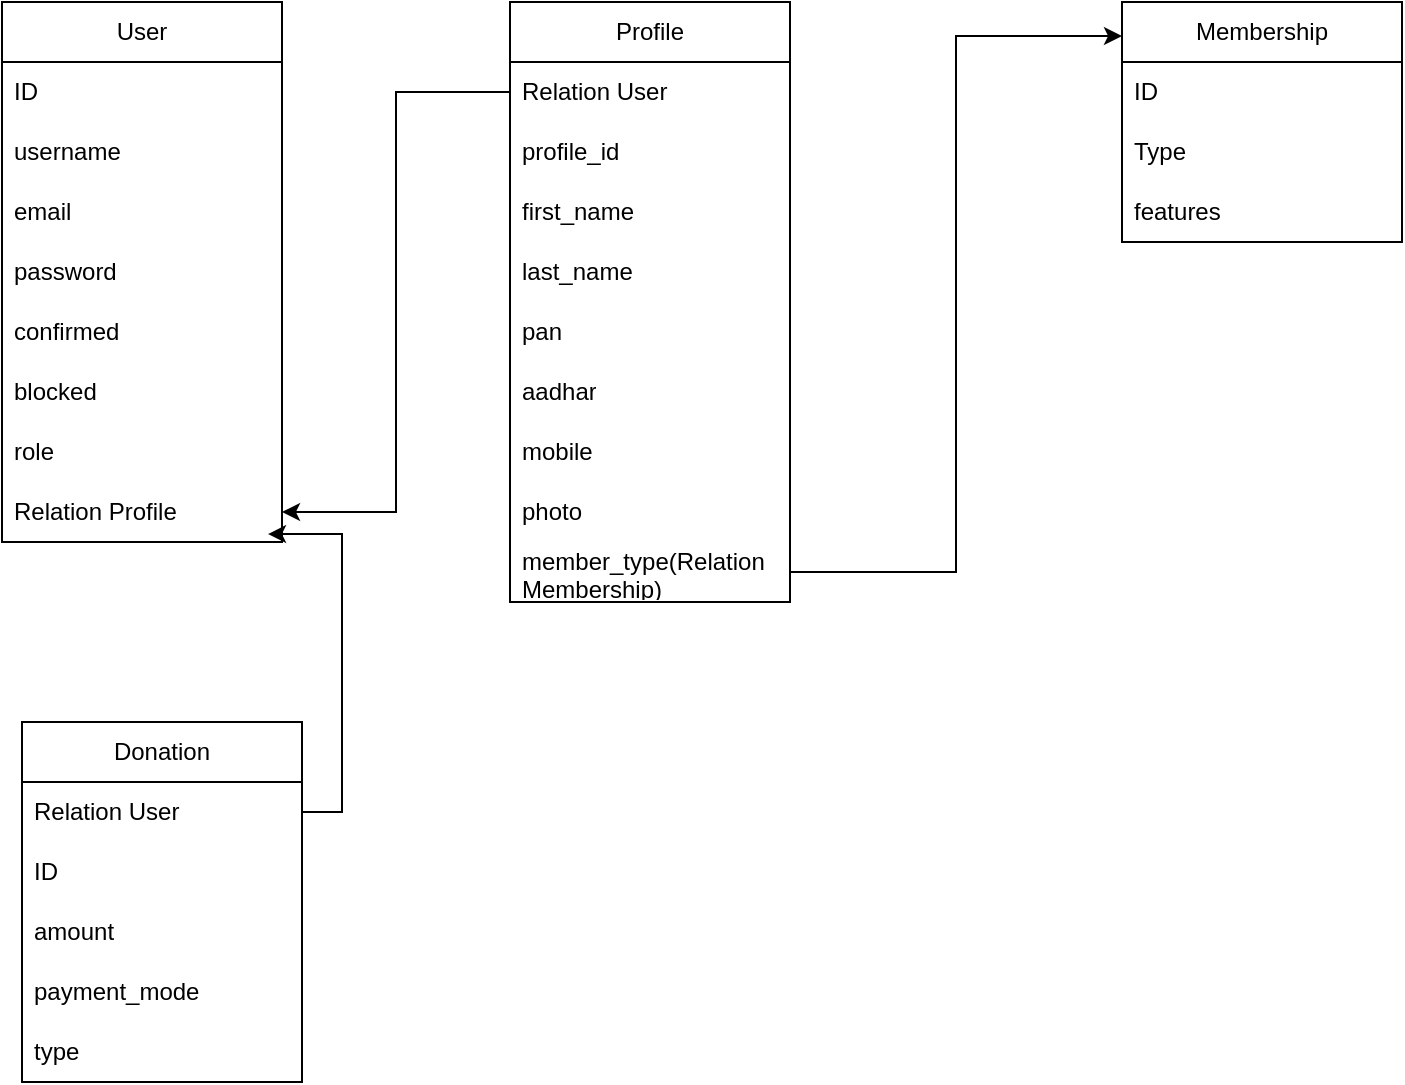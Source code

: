 <mxfile version="26.1.3">
  <diagram name="Page-1" id="jb2rlWjznFmhxmIJsJ4x">
    <mxGraphModel dx="1434" dy="772" grid="1" gridSize="10" guides="1" tooltips="1" connect="1" arrows="1" fold="1" page="1" pageScale="1" pageWidth="827" pageHeight="1169" math="0" shadow="0">
      <root>
        <mxCell id="0" />
        <mxCell id="1" parent="0" />
        <mxCell id="S7vhbCQPy35JTWabt6B9-2" value="User" style="swimlane;fontStyle=0;childLayout=stackLayout;horizontal=1;startSize=30;horizontalStack=0;resizeParent=1;resizeParentMax=0;resizeLast=0;collapsible=1;marginBottom=0;whiteSpace=wrap;html=1;" vertex="1" parent="1">
          <mxGeometry x="20" y="160" width="140" height="270" as="geometry" />
        </mxCell>
        <mxCell id="S7vhbCQPy35JTWabt6B9-3" value="ID" style="text;strokeColor=none;fillColor=none;align=left;verticalAlign=middle;spacingLeft=4;spacingRight=4;overflow=hidden;points=[[0,0.5],[1,0.5]];portConstraint=eastwest;rotatable=0;whiteSpace=wrap;html=1;" vertex="1" parent="S7vhbCQPy35JTWabt6B9-2">
          <mxGeometry y="30" width="140" height="30" as="geometry" />
        </mxCell>
        <mxCell id="S7vhbCQPy35JTWabt6B9-4" value="username" style="text;strokeColor=none;fillColor=none;align=left;verticalAlign=middle;spacingLeft=4;spacingRight=4;overflow=hidden;points=[[0,0.5],[1,0.5]];portConstraint=eastwest;rotatable=0;whiteSpace=wrap;html=1;" vertex="1" parent="S7vhbCQPy35JTWabt6B9-2">
          <mxGeometry y="60" width="140" height="30" as="geometry" />
        </mxCell>
        <mxCell id="S7vhbCQPy35JTWabt6B9-5" value="email" style="text;strokeColor=none;fillColor=none;align=left;verticalAlign=middle;spacingLeft=4;spacingRight=4;overflow=hidden;points=[[0,0.5],[1,0.5]];portConstraint=eastwest;rotatable=0;whiteSpace=wrap;html=1;" vertex="1" parent="S7vhbCQPy35JTWabt6B9-2">
          <mxGeometry y="90" width="140" height="30" as="geometry" />
        </mxCell>
        <mxCell id="S7vhbCQPy35JTWabt6B9-6" value="password" style="text;strokeColor=none;fillColor=none;align=left;verticalAlign=middle;spacingLeft=4;spacingRight=4;overflow=hidden;points=[[0,0.5],[1,0.5]];portConstraint=eastwest;rotatable=0;whiteSpace=wrap;html=1;" vertex="1" parent="S7vhbCQPy35JTWabt6B9-2">
          <mxGeometry y="120" width="140" height="30" as="geometry" />
        </mxCell>
        <mxCell id="S7vhbCQPy35JTWabt6B9-7" value="confirmed" style="text;strokeColor=none;fillColor=none;align=left;verticalAlign=middle;spacingLeft=4;spacingRight=4;overflow=hidden;points=[[0,0.5],[1,0.5]];portConstraint=eastwest;rotatable=0;whiteSpace=wrap;html=1;" vertex="1" parent="S7vhbCQPy35JTWabt6B9-2">
          <mxGeometry y="150" width="140" height="30" as="geometry" />
        </mxCell>
        <mxCell id="S7vhbCQPy35JTWabt6B9-8" value="blocked" style="text;strokeColor=none;fillColor=none;align=left;verticalAlign=middle;spacingLeft=4;spacingRight=4;overflow=hidden;points=[[0,0.5],[1,0.5]];portConstraint=eastwest;rotatable=0;whiteSpace=wrap;html=1;" vertex="1" parent="S7vhbCQPy35JTWabt6B9-2">
          <mxGeometry y="180" width="140" height="30" as="geometry" />
        </mxCell>
        <mxCell id="S7vhbCQPy35JTWabt6B9-9" value="role" style="text;strokeColor=none;fillColor=none;align=left;verticalAlign=middle;spacingLeft=4;spacingRight=4;overflow=hidden;points=[[0,0.5],[1,0.5]];portConstraint=eastwest;rotatable=0;whiteSpace=wrap;html=1;" vertex="1" parent="S7vhbCQPy35JTWabt6B9-2">
          <mxGeometry y="210" width="140" height="30" as="geometry" />
        </mxCell>
        <mxCell id="S7vhbCQPy35JTWabt6B9-10" value="Relation Profile" style="text;strokeColor=none;fillColor=none;align=left;verticalAlign=middle;spacingLeft=4;spacingRight=4;overflow=hidden;points=[[0,0.5],[1,0.5]];portConstraint=eastwest;rotatable=0;whiteSpace=wrap;html=1;" vertex="1" parent="S7vhbCQPy35JTWabt6B9-2">
          <mxGeometry y="240" width="140" height="30" as="geometry" />
        </mxCell>
        <mxCell id="S7vhbCQPy35JTWabt6B9-11" value="Profile" style="swimlane;fontStyle=0;childLayout=stackLayout;horizontal=1;startSize=30;horizontalStack=0;resizeParent=1;resizeParentMax=0;resizeLast=0;collapsible=1;marginBottom=0;whiteSpace=wrap;html=1;" vertex="1" parent="1">
          <mxGeometry x="274" y="160" width="140" height="300" as="geometry" />
        </mxCell>
        <mxCell id="S7vhbCQPy35JTWabt6B9-12" value="Relation User" style="text;strokeColor=none;fillColor=none;align=left;verticalAlign=middle;spacingLeft=4;spacingRight=4;overflow=hidden;points=[[0,0.5],[1,0.5]];portConstraint=eastwest;rotatable=0;whiteSpace=wrap;html=1;" vertex="1" parent="S7vhbCQPy35JTWabt6B9-11">
          <mxGeometry y="30" width="140" height="30" as="geometry" />
        </mxCell>
        <mxCell id="S7vhbCQPy35JTWabt6B9-13" value="profile_id" style="text;strokeColor=none;fillColor=none;align=left;verticalAlign=middle;spacingLeft=4;spacingRight=4;overflow=hidden;points=[[0,0.5],[1,0.5]];portConstraint=eastwest;rotatable=0;whiteSpace=wrap;html=1;" vertex="1" parent="S7vhbCQPy35JTWabt6B9-11">
          <mxGeometry y="60" width="140" height="30" as="geometry" />
        </mxCell>
        <mxCell id="S7vhbCQPy35JTWabt6B9-14" value="first_name" style="text;strokeColor=none;fillColor=none;align=left;verticalAlign=middle;spacingLeft=4;spacingRight=4;overflow=hidden;points=[[0,0.5],[1,0.5]];portConstraint=eastwest;rotatable=0;whiteSpace=wrap;html=1;" vertex="1" parent="S7vhbCQPy35JTWabt6B9-11">
          <mxGeometry y="90" width="140" height="30" as="geometry" />
        </mxCell>
        <mxCell id="S7vhbCQPy35JTWabt6B9-19" value="last_name" style="text;strokeColor=none;fillColor=none;align=left;verticalAlign=middle;spacingLeft=4;spacingRight=4;overflow=hidden;points=[[0,0.5],[1,0.5]];portConstraint=eastwest;rotatable=0;whiteSpace=wrap;html=1;" vertex="1" parent="S7vhbCQPy35JTWabt6B9-11">
          <mxGeometry y="120" width="140" height="30" as="geometry" />
        </mxCell>
        <mxCell id="S7vhbCQPy35JTWabt6B9-20" value="pan" style="text;strokeColor=none;fillColor=none;align=left;verticalAlign=middle;spacingLeft=4;spacingRight=4;overflow=hidden;points=[[0,0.5],[1,0.5]];portConstraint=eastwest;rotatable=0;whiteSpace=wrap;html=1;" vertex="1" parent="S7vhbCQPy35JTWabt6B9-11">
          <mxGeometry y="150" width="140" height="30" as="geometry" />
        </mxCell>
        <mxCell id="S7vhbCQPy35JTWabt6B9-21" value="aadhar" style="text;strokeColor=none;fillColor=none;align=left;verticalAlign=middle;spacingLeft=4;spacingRight=4;overflow=hidden;points=[[0,0.5],[1,0.5]];portConstraint=eastwest;rotatable=0;whiteSpace=wrap;html=1;" vertex="1" parent="S7vhbCQPy35JTWabt6B9-11">
          <mxGeometry y="180" width="140" height="30" as="geometry" />
        </mxCell>
        <mxCell id="S7vhbCQPy35JTWabt6B9-22" value="mobile" style="text;strokeColor=none;fillColor=none;align=left;verticalAlign=middle;spacingLeft=4;spacingRight=4;overflow=hidden;points=[[0,0.5],[1,0.5]];portConstraint=eastwest;rotatable=0;whiteSpace=wrap;html=1;" vertex="1" parent="S7vhbCQPy35JTWabt6B9-11">
          <mxGeometry y="210" width="140" height="30" as="geometry" />
        </mxCell>
        <mxCell id="S7vhbCQPy35JTWabt6B9-23" value="photo" style="text;strokeColor=none;fillColor=none;align=left;verticalAlign=middle;spacingLeft=4;spacingRight=4;overflow=hidden;points=[[0,0.5],[1,0.5]];portConstraint=eastwest;rotatable=0;whiteSpace=wrap;html=1;" vertex="1" parent="S7vhbCQPy35JTWabt6B9-11">
          <mxGeometry y="240" width="140" height="30" as="geometry" />
        </mxCell>
        <mxCell id="S7vhbCQPy35JTWabt6B9-24" value="member_type(Relation Membership)" style="text;strokeColor=none;fillColor=none;align=left;verticalAlign=middle;spacingLeft=4;spacingRight=4;overflow=hidden;points=[[0,0.5],[1,0.5]];portConstraint=eastwest;rotatable=0;whiteSpace=wrap;html=1;" vertex="1" parent="S7vhbCQPy35JTWabt6B9-11">
          <mxGeometry y="270" width="140" height="30" as="geometry" />
        </mxCell>
        <mxCell id="S7vhbCQPy35JTWabt6B9-18" style="edgeStyle=orthogonalEdgeStyle;rounded=0;orthogonalLoop=1;jettySize=auto;html=1;entryX=1;entryY=0.5;entryDx=0;entryDy=0;" edge="1" parent="1" source="S7vhbCQPy35JTWabt6B9-12" target="S7vhbCQPy35JTWabt6B9-10">
          <mxGeometry relative="1" as="geometry" />
        </mxCell>
        <mxCell id="S7vhbCQPy35JTWabt6B9-25" value="Membership" style="swimlane;fontStyle=0;childLayout=stackLayout;horizontal=1;startSize=30;horizontalStack=0;resizeParent=1;resizeParentMax=0;resizeLast=0;collapsible=1;marginBottom=0;whiteSpace=wrap;html=1;" vertex="1" parent="1">
          <mxGeometry x="580" y="160" width="140" height="120" as="geometry" />
        </mxCell>
        <mxCell id="S7vhbCQPy35JTWabt6B9-26" value="ID" style="text;strokeColor=none;fillColor=none;align=left;verticalAlign=middle;spacingLeft=4;spacingRight=4;overflow=hidden;points=[[0,0.5],[1,0.5]];portConstraint=eastwest;rotatable=0;whiteSpace=wrap;html=1;" vertex="1" parent="S7vhbCQPy35JTWabt6B9-25">
          <mxGeometry y="30" width="140" height="30" as="geometry" />
        </mxCell>
        <mxCell id="S7vhbCQPy35JTWabt6B9-27" value="Type" style="text;strokeColor=none;fillColor=none;align=left;verticalAlign=middle;spacingLeft=4;spacingRight=4;overflow=hidden;points=[[0,0.5],[1,0.5]];portConstraint=eastwest;rotatable=0;whiteSpace=wrap;html=1;" vertex="1" parent="S7vhbCQPy35JTWabt6B9-25">
          <mxGeometry y="60" width="140" height="30" as="geometry" />
        </mxCell>
        <mxCell id="S7vhbCQPy35JTWabt6B9-28" value="features" style="text;strokeColor=none;fillColor=none;align=left;verticalAlign=middle;spacingLeft=4;spacingRight=4;overflow=hidden;points=[[0,0.5],[1,0.5]];portConstraint=eastwest;rotatable=0;whiteSpace=wrap;html=1;" vertex="1" parent="S7vhbCQPy35JTWabt6B9-25">
          <mxGeometry y="90" width="140" height="30" as="geometry" />
        </mxCell>
        <mxCell id="S7vhbCQPy35JTWabt6B9-31" style="edgeStyle=orthogonalEdgeStyle;rounded=0;orthogonalLoop=1;jettySize=auto;html=1;entryX=0;entryY=0.142;entryDx=0;entryDy=0;entryPerimeter=0;" edge="1" parent="1" source="S7vhbCQPy35JTWabt6B9-24" target="S7vhbCQPy35JTWabt6B9-25">
          <mxGeometry relative="1" as="geometry" />
        </mxCell>
        <mxCell id="S7vhbCQPy35JTWabt6B9-32" value="Donation" style="swimlane;fontStyle=0;childLayout=stackLayout;horizontal=1;startSize=30;horizontalStack=0;resizeParent=1;resizeParentMax=0;resizeLast=0;collapsible=1;marginBottom=0;whiteSpace=wrap;html=1;" vertex="1" parent="1">
          <mxGeometry x="30" y="520" width="140" height="180" as="geometry" />
        </mxCell>
        <mxCell id="S7vhbCQPy35JTWabt6B9-33" value="Relation User" style="text;strokeColor=none;fillColor=none;align=left;verticalAlign=middle;spacingLeft=4;spacingRight=4;overflow=hidden;points=[[0,0.5],[1,0.5]];portConstraint=eastwest;rotatable=0;whiteSpace=wrap;html=1;" vertex="1" parent="S7vhbCQPy35JTWabt6B9-32">
          <mxGeometry y="30" width="140" height="30" as="geometry" />
        </mxCell>
        <mxCell id="S7vhbCQPy35JTWabt6B9-34" value="ID" style="text;strokeColor=none;fillColor=none;align=left;verticalAlign=middle;spacingLeft=4;spacingRight=4;overflow=hidden;points=[[0,0.5],[1,0.5]];portConstraint=eastwest;rotatable=0;whiteSpace=wrap;html=1;" vertex="1" parent="S7vhbCQPy35JTWabt6B9-32">
          <mxGeometry y="60" width="140" height="30" as="geometry" />
        </mxCell>
        <mxCell id="S7vhbCQPy35JTWabt6B9-35" value="amount" style="text;strokeColor=none;fillColor=none;align=left;verticalAlign=middle;spacingLeft=4;spacingRight=4;overflow=hidden;points=[[0,0.5],[1,0.5]];portConstraint=eastwest;rotatable=0;whiteSpace=wrap;html=1;" vertex="1" parent="S7vhbCQPy35JTWabt6B9-32">
          <mxGeometry y="90" width="140" height="30" as="geometry" />
        </mxCell>
        <mxCell id="S7vhbCQPy35JTWabt6B9-36" value="payment_mode" style="text;strokeColor=none;fillColor=none;align=left;verticalAlign=middle;spacingLeft=4;spacingRight=4;overflow=hidden;points=[[0,0.5],[1,0.5]];portConstraint=eastwest;rotatable=0;whiteSpace=wrap;html=1;" vertex="1" parent="S7vhbCQPy35JTWabt6B9-32">
          <mxGeometry y="120" width="140" height="30" as="geometry" />
        </mxCell>
        <mxCell id="S7vhbCQPy35JTWabt6B9-37" value="type" style="text;strokeColor=none;fillColor=none;align=left;verticalAlign=middle;spacingLeft=4;spacingRight=4;overflow=hidden;points=[[0,0.5],[1,0.5]];portConstraint=eastwest;rotatable=0;whiteSpace=wrap;html=1;" vertex="1" parent="S7vhbCQPy35JTWabt6B9-32">
          <mxGeometry y="150" width="140" height="30" as="geometry" />
        </mxCell>
        <mxCell id="S7vhbCQPy35JTWabt6B9-39" style="edgeStyle=orthogonalEdgeStyle;rounded=0;orthogonalLoop=1;jettySize=auto;html=1;exitX=1;exitY=0.5;exitDx=0;exitDy=0;entryX=0.95;entryY=0.867;entryDx=0;entryDy=0;entryPerimeter=0;" edge="1" parent="1" source="S7vhbCQPy35JTWabt6B9-33" target="S7vhbCQPy35JTWabt6B9-10">
          <mxGeometry relative="1" as="geometry" />
        </mxCell>
      </root>
    </mxGraphModel>
  </diagram>
</mxfile>
